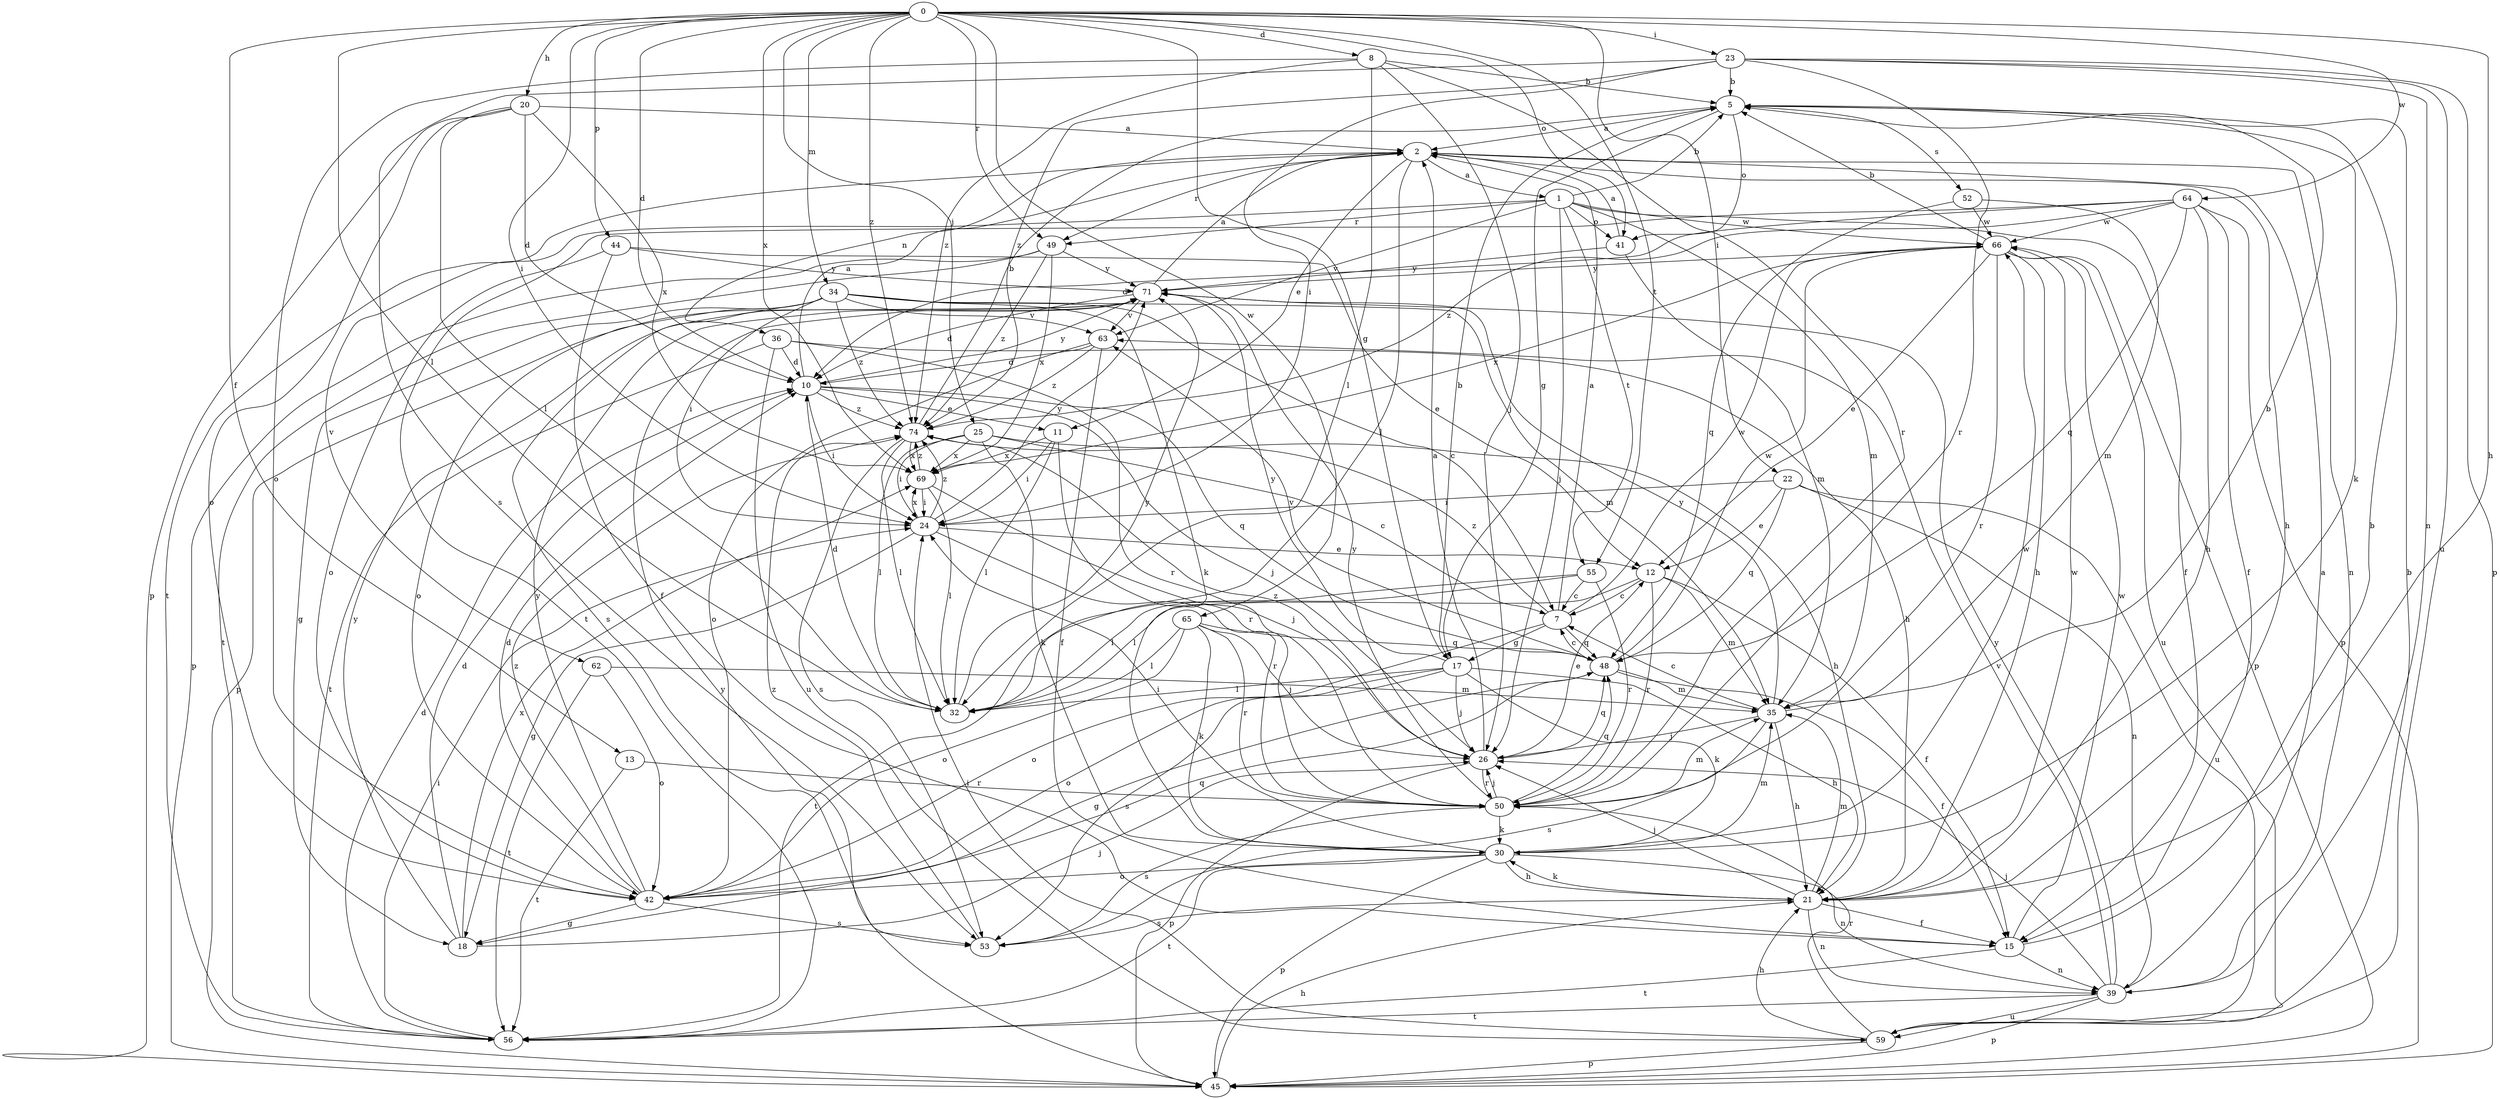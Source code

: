 strict digraph  {
0;
1;
2;
5;
7;
8;
10;
11;
12;
13;
15;
17;
18;
20;
21;
22;
23;
24;
25;
26;
30;
32;
34;
35;
36;
39;
41;
42;
44;
45;
48;
49;
50;
52;
53;
55;
56;
59;
62;
63;
64;
65;
66;
69;
71;
74;
0 -> 8  [label=d];
0 -> 10  [label=d];
0 -> 13  [label=f];
0 -> 17  [label=g];
0 -> 20  [label=h];
0 -> 21  [label=h];
0 -> 22  [label=i];
0 -> 23  [label=i];
0 -> 24  [label=i];
0 -> 25  [label=j];
0 -> 32  [label=l];
0 -> 34  [label=m];
0 -> 41  [label=o];
0 -> 44  [label=p];
0 -> 49  [label=r];
0 -> 55  [label=t];
0 -> 64  [label=w];
0 -> 65  [label=w];
0 -> 69  [label=x];
0 -> 74  [label=z];
1 -> 5  [label=b];
1 -> 15  [label=f];
1 -> 26  [label=j];
1 -> 35  [label=m];
1 -> 41  [label=o];
1 -> 49  [label=r];
1 -> 55  [label=t];
1 -> 62  [label=v];
1 -> 63  [label=v];
1 -> 66  [label=w];
2 -> 1  [label=a];
2 -> 11  [label=e];
2 -> 21  [label=h];
2 -> 32  [label=l];
2 -> 36  [label=n];
2 -> 39  [label=n];
2 -> 49  [label=r];
2 -> 56  [label=t];
5 -> 2  [label=a];
5 -> 17  [label=g];
5 -> 30  [label=k];
5 -> 41  [label=o];
5 -> 52  [label=s];
7 -> 2  [label=a];
7 -> 17  [label=g];
7 -> 42  [label=o];
7 -> 48  [label=q];
7 -> 66  [label=w];
7 -> 74  [label=z];
8 -> 5  [label=b];
8 -> 26  [label=j];
8 -> 32  [label=l];
8 -> 42  [label=o];
8 -> 50  [label=r];
8 -> 74  [label=z];
10 -> 2  [label=a];
10 -> 11  [label=e];
10 -> 24  [label=i];
10 -> 26  [label=j];
10 -> 48  [label=q];
10 -> 71  [label=y];
10 -> 74  [label=z];
11 -> 24  [label=i];
11 -> 32  [label=l];
11 -> 50  [label=r];
11 -> 69  [label=x];
12 -> 7  [label=c];
12 -> 15  [label=f];
12 -> 32  [label=l];
12 -> 35  [label=m];
12 -> 50  [label=r];
13 -> 50  [label=r];
13 -> 56  [label=t];
15 -> 5  [label=b];
15 -> 39  [label=n];
15 -> 56  [label=t];
15 -> 66  [label=w];
17 -> 5  [label=b];
17 -> 21  [label=h];
17 -> 26  [label=j];
17 -> 30  [label=k];
17 -> 32  [label=l];
17 -> 42  [label=o];
17 -> 53  [label=s];
17 -> 71  [label=y];
18 -> 10  [label=d];
18 -> 26  [label=j];
18 -> 69  [label=x];
18 -> 71  [label=y];
20 -> 2  [label=a];
20 -> 10  [label=d];
20 -> 32  [label=l];
20 -> 42  [label=o];
20 -> 45  [label=p];
20 -> 69  [label=x];
21 -> 15  [label=f];
21 -> 26  [label=j];
21 -> 30  [label=k];
21 -> 35  [label=m];
21 -> 39  [label=n];
21 -> 53  [label=s];
21 -> 66  [label=w];
22 -> 12  [label=e];
22 -> 24  [label=i];
22 -> 39  [label=n];
22 -> 48  [label=q];
22 -> 59  [label=u];
23 -> 5  [label=b];
23 -> 24  [label=i];
23 -> 39  [label=n];
23 -> 45  [label=p];
23 -> 50  [label=r];
23 -> 53  [label=s];
23 -> 59  [label=u];
23 -> 74  [label=z];
24 -> 12  [label=e];
24 -> 18  [label=g];
24 -> 50  [label=r];
24 -> 69  [label=x];
24 -> 71  [label=y];
24 -> 74  [label=z];
25 -> 7  [label=c];
25 -> 21  [label=h];
25 -> 24  [label=i];
25 -> 30  [label=k];
25 -> 32  [label=l];
25 -> 69  [label=x];
26 -> 2  [label=a];
26 -> 12  [label=e];
26 -> 45  [label=p];
26 -> 48  [label=q];
26 -> 50  [label=r];
26 -> 74  [label=z];
30 -> 21  [label=h];
30 -> 24  [label=i];
30 -> 35  [label=m];
30 -> 39  [label=n];
30 -> 42  [label=o];
30 -> 45  [label=p];
30 -> 56  [label=t];
30 -> 66  [label=w];
32 -> 10  [label=d];
32 -> 71  [label=y];
34 -> 7  [label=c];
34 -> 18  [label=g];
34 -> 24  [label=i];
34 -> 30  [label=k];
34 -> 35  [label=m];
34 -> 42  [label=o];
34 -> 53  [label=s];
34 -> 63  [label=v];
34 -> 74  [label=z];
35 -> 5  [label=b];
35 -> 7  [label=c];
35 -> 21  [label=h];
35 -> 26  [label=j];
35 -> 53  [label=s];
35 -> 71  [label=y];
36 -> 10  [label=d];
36 -> 21  [label=h];
36 -> 50  [label=r];
36 -> 56  [label=t];
36 -> 59  [label=u];
39 -> 2  [label=a];
39 -> 26  [label=j];
39 -> 45  [label=p];
39 -> 56  [label=t];
39 -> 59  [label=u];
39 -> 63  [label=v];
39 -> 71  [label=y];
41 -> 2  [label=a];
41 -> 35  [label=m];
41 -> 71  [label=y];
42 -> 10  [label=d];
42 -> 18  [label=g];
42 -> 48  [label=q];
42 -> 53  [label=s];
42 -> 71  [label=y];
42 -> 74  [label=z];
44 -> 12  [label=e];
44 -> 15  [label=f];
44 -> 42  [label=o];
44 -> 71  [label=y];
45 -> 21  [label=h];
45 -> 71  [label=y];
48 -> 7  [label=c];
48 -> 15  [label=f];
48 -> 18  [label=g];
48 -> 35  [label=m];
48 -> 63  [label=v];
48 -> 66  [label=w];
49 -> 45  [label=p];
49 -> 56  [label=t];
49 -> 69  [label=x];
49 -> 71  [label=y];
49 -> 74  [label=z];
50 -> 26  [label=j];
50 -> 30  [label=k];
50 -> 35  [label=m];
50 -> 48  [label=q];
50 -> 53  [label=s];
50 -> 71  [label=y];
52 -> 35  [label=m];
52 -> 48  [label=q];
52 -> 66  [label=w];
53 -> 74  [label=z];
55 -> 7  [label=c];
55 -> 32  [label=l];
55 -> 50  [label=r];
55 -> 56  [label=t];
56 -> 10  [label=d];
56 -> 24  [label=i];
59 -> 5  [label=b];
59 -> 21  [label=h];
59 -> 24  [label=i];
59 -> 45  [label=p];
59 -> 50  [label=r];
62 -> 35  [label=m];
62 -> 42  [label=o];
62 -> 56  [label=t];
63 -> 10  [label=d];
63 -> 15  [label=f];
63 -> 42  [label=o];
63 -> 74  [label=z];
64 -> 10  [label=d];
64 -> 15  [label=f];
64 -> 21  [label=h];
64 -> 45  [label=p];
64 -> 48  [label=q];
64 -> 56  [label=t];
64 -> 66  [label=w];
64 -> 74  [label=z];
65 -> 26  [label=j];
65 -> 30  [label=k];
65 -> 32  [label=l];
65 -> 42  [label=o];
65 -> 48  [label=q];
65 -> 50  [label=r];
66 -> 5  [label=b];
66 -> 12  [label=e];
66 -> 21  [label=h];
66 -> 45  [label=p];
66 -> 50  [label=r];
66 -> 59  [label=u];
66 -> 69  [label=x];
66 -> 71  [label=y];
69 -> 24  [label=i];
69 -> 26  [label=j];
69 -> 32  [label=l];
69 -> 74  [label=z];
71 -> 2  [label=a];
71 -> 10  [label=d];
71 -> 45  [label=p];
71 -> 63  [label=v];
74 -> 5  [label=b];
74 -> 32  [label=l];
74 -> 53  [label=s];
74 -> 69  [label=x];
}
